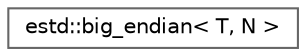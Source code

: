 digraph "Graphical Class Hierarchy"
{
 // LATEX_PDF_SIZE
  bgcolor="transparent";
  edge [fontname=Helvetica,fontsize=10,labelfontname=Helvetica,labelfontsize=10];
  node [fontname=Helvetica,fontsize=10,shape=box,height=0.2,width=0.4];
  rankdir="LR";
  Node0 [id="Node000000",label="estd::big_endian\< T, N \>",height=0.2,width=0.4,color="grey40", fillcolor="white", style="filled",URL="$de/da7/structestd_1_1big__endian.html",tooltip=" "];
}
